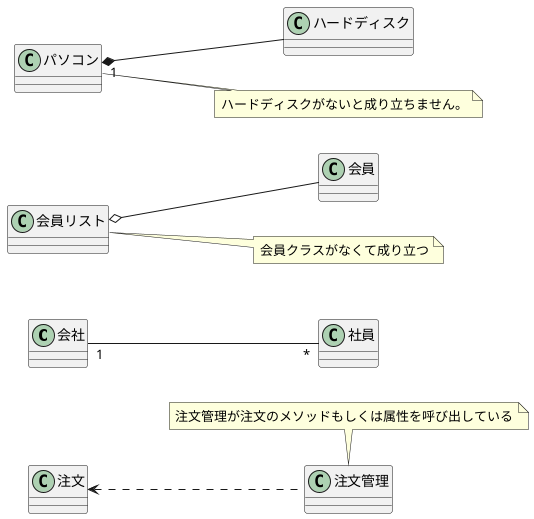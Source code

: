 @startuml 関連
skinparam classAttributeIconSize 0
class 会社{}
class 社員{}
left to right direction
' 会社--> 社員:雇う >
会社"1"--"*"社員
会員リスト o-- 会員
note right of 会員リスト
会員クラスがなくて成り立つ
end note

パソコン"1" *-- ハードディスク
note right of パソコン
ハードディスクがないと成り立ちません。
end note

注文<.. 注文管理
note top of 注文管理
注文管理が注文のメソッドもしくは属性を呼び出している
end note
@enduml